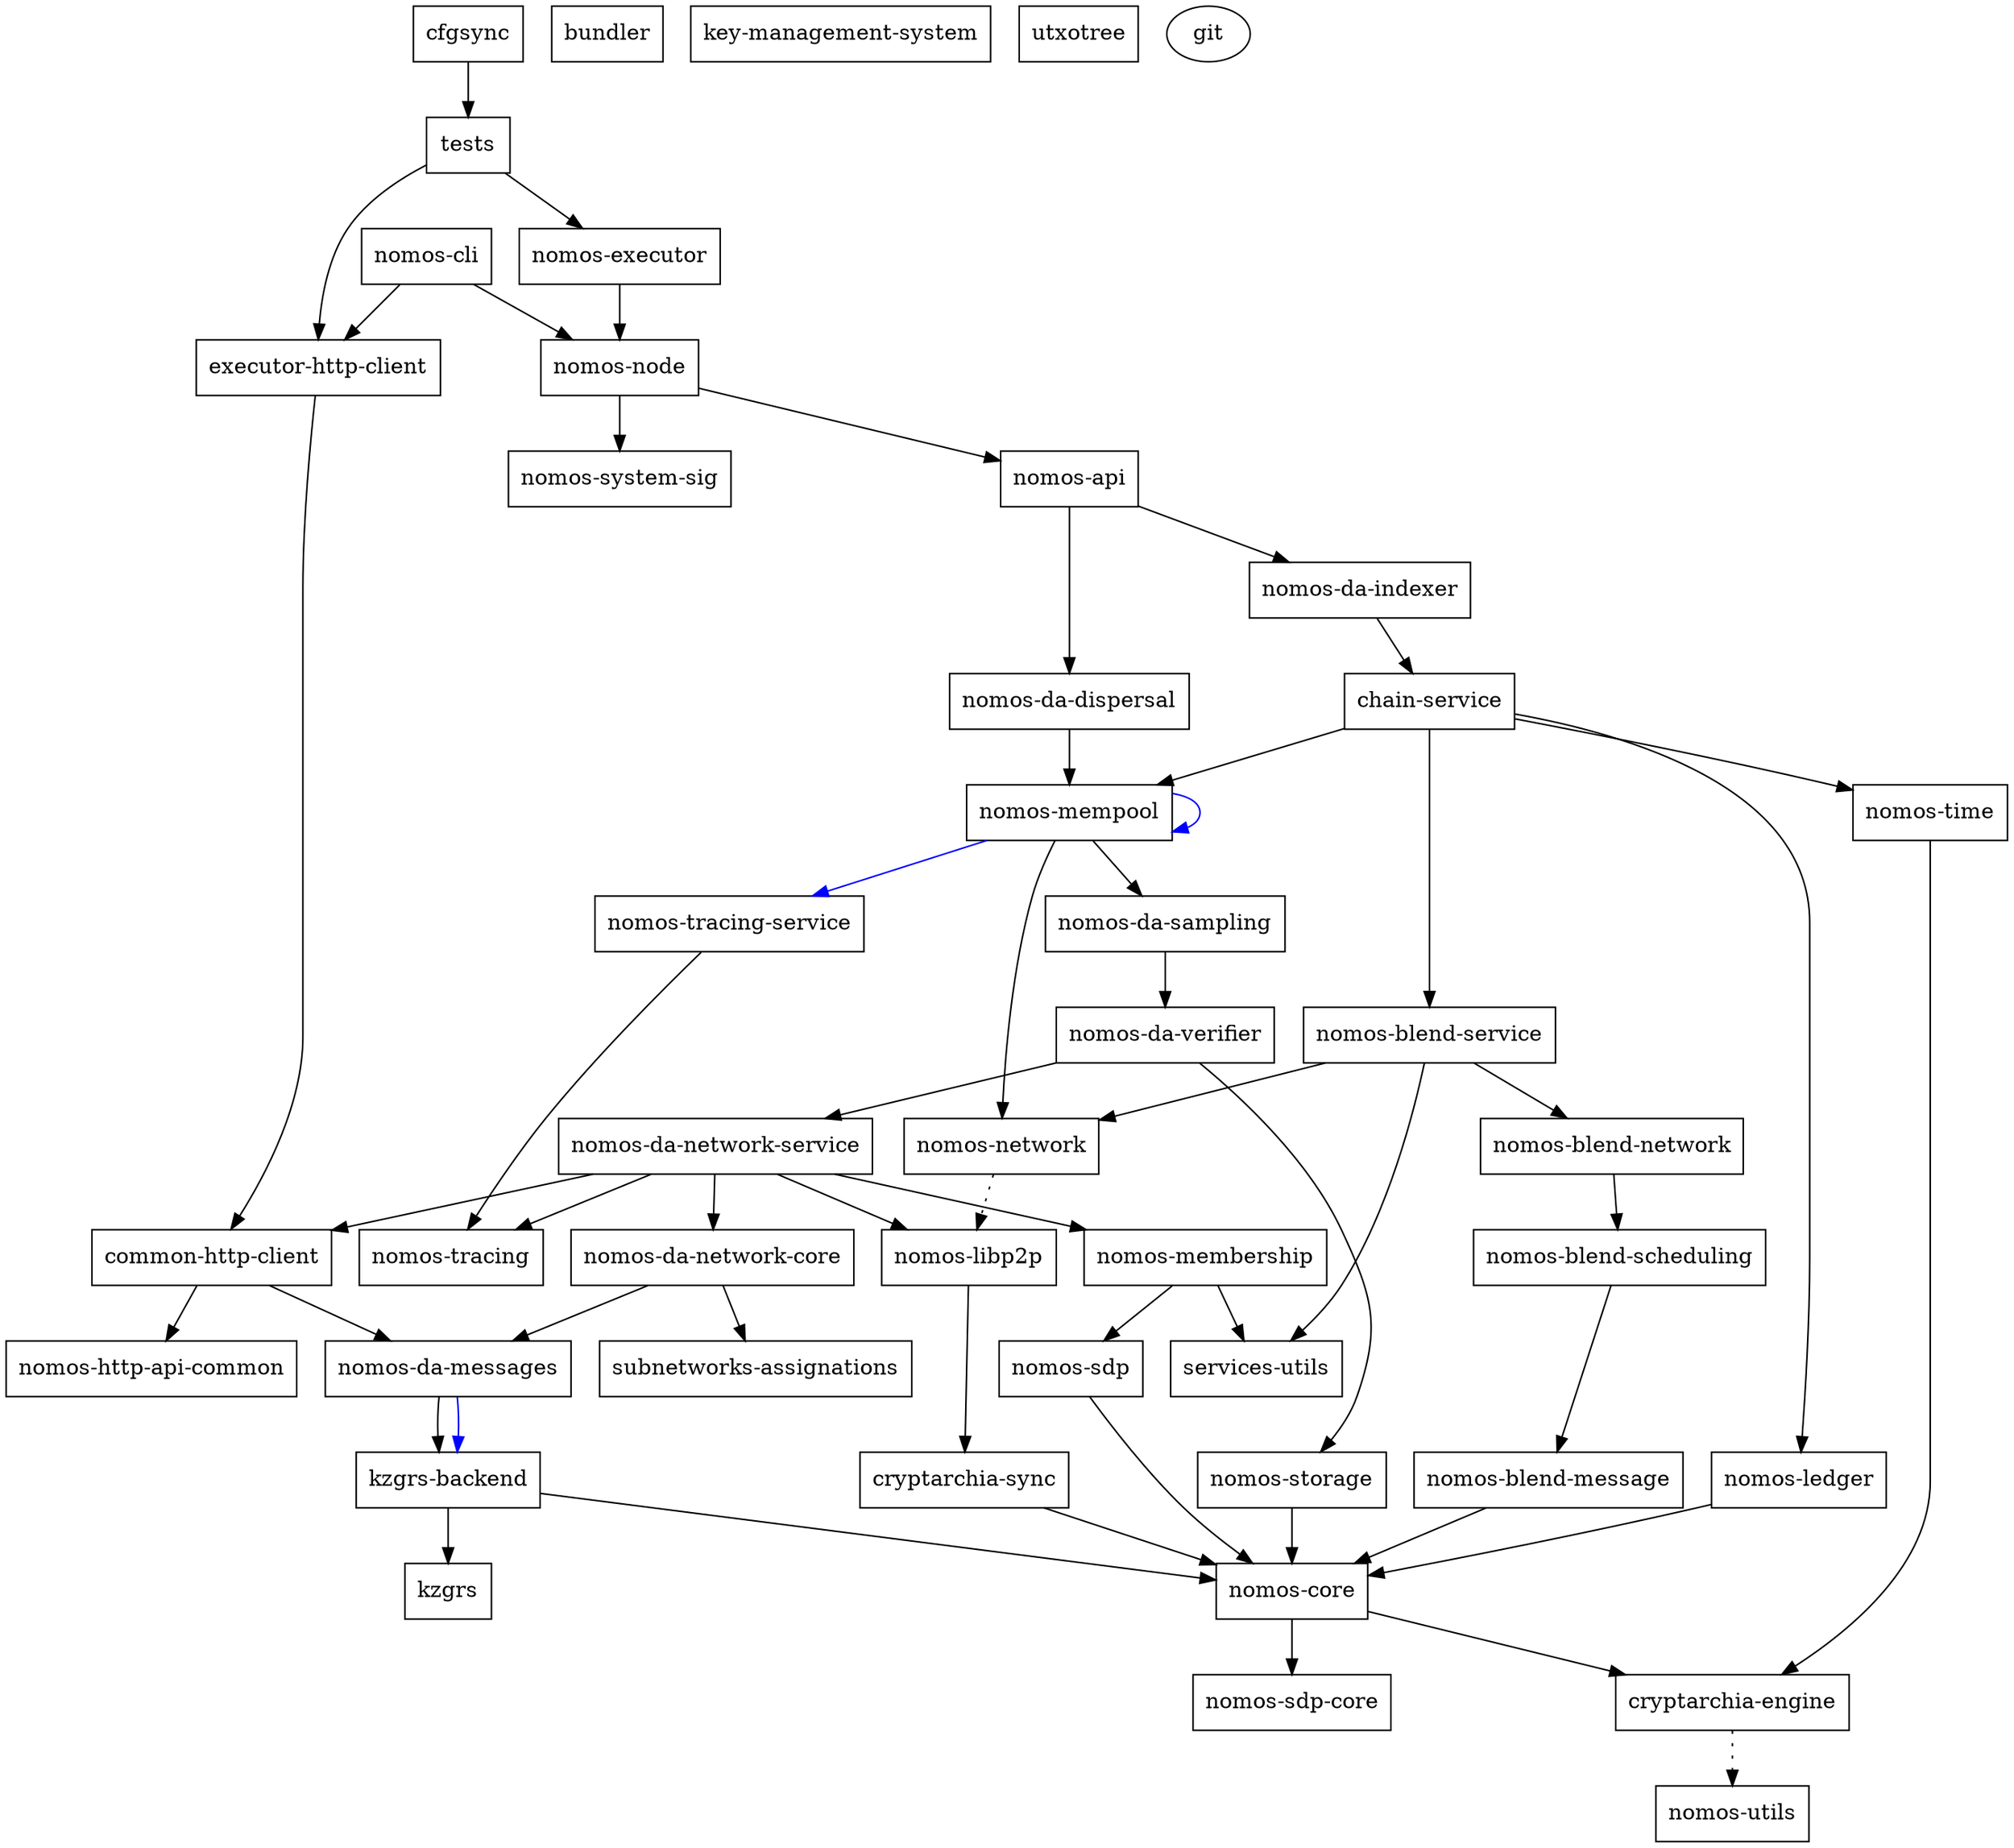 digraph {
    0 [ label = "cryptarchia-engine" shape = box]
    1 [ label = "nomos-utils" shape = box]
    2 [ label = "cryptarchia-sync" shape = box]
    3 [ label = "nomos-core" shape = box]
    4 [ label = "nomos-sdp-core" shape = box]
    5 [ label = "nomos-ledger" shape = box]
    6 [ label = "nomos-http-api-common" shape = box]
    7 [ label = "nomos-executor" shape = box]
    8 [ label = "kzgrs-backend" shape = box]
    9 [ label = "kzgrs" shape = box]
    10 [ label = "nomos-api" shape = box]
    11 [ label = "chain-service" shape = box]
    12 [ label = "nomos-blend-service" shape = box]
    13 [ label = "nomos-blend-message" shape = box]
    14 [ label = "nomos-blend-network" shape = box]
    15 [ label = "nomos-blend-scheduling" shape = box]
    16 [ label = "nomos-libp2p" shape = box]
    17 [ label = "nomos-network" shape = box]
    18 [ label = "services-utils" shape = box]
    19 [ label = "nomos-da-sampling" shape = box]
    20 [ label = "nomos-da-network-core" shape = box]
    21 [ label = "nomos-da-messages" shape = box]
    22 [ label = "subnetworks-assignations" shape = box]
    23 [ label = "nomos-da-network-service" shape = box]
    24 [ label = "common-http-client" shape = box]
    25 [ label = "nomos-membership" shape = box]
    26 [ label = "nomos-sdp" shape = box]
    27 [ label = "nomos-tracing" shape = box]
    28 [ label = "nomos-da-verifier" shape = box]
    29 [ label = "nomos-storage" shape = box]
    30 [ label = "nomos-mempool" shape = box]
    31 [ label = "nomos-tracing-service" shape = box]
    32 [ label = "nomos-time" shape = box]
    33 [ label = "nomos-da-dispersal" shape = box]
    34 [ label = "nomos-da-indexer" shape = box]
    35 [ label = "nomos-node" shape = box]
    36 [ label = "nomos-system-sig" shape = box]
    37 [ label = "executor-http-client" shape = box]
    38 [ label = "bundler" shape = box]
    39 [ label = "nomos-cli" shape = box]
    40 [ label = "key-management-system" shape = box]
    41 [ label = "cfgsync" shape = box]
    42 [ label = "tests" shape = box]
    43 [ label = "utxotree" shape = box]
git    0 -> 1 [ style = dotted]
    2 -> 3 [ ]
    3 -> 0 [ ]
    3 -> 4 [ ]
    5 -> 3 [ ]
    7 -> 35 [ ]
    8 -> 9 [ ]
    8 -> 3 [ ]
    10 -> 33 [ ]
    10 -> 34 [ ]
    11 -> 12 [ ]
    11 -> 5 [ ]
    11 -> 30 [ ]
    11 -> 32 [ ]
    12 -> 14 [ ]
    12 -> 17 [ ]
    12 -> 18 [ ]
    13 -> 3 [ ]
    14 -> 15 [ ]
    15 -> 13 [ ]
    16 -> 2 [ ]
    17 -> 16 [ style = dotted]
    19 -> 28 [ ]
    20 -> 21 [ ]
    20 -> 22 [ ]
    21 -> 8 [ ]
    21 -> 8 [ color = blue]
    23 -> 24 [ ]
    23 -> 20 [ ]
    23 -> 16 [ ]
    23 -> 25 [ ]
    23 -> 27 [ ]
    24 -> 21 [ ]
    24 -> 6 [ ]
    25 -> 26 [ ]
    25 -> 18 [ ]
    26 -> 3 [ ]
    28 -> 23 [ ]
    28 -> 29 [ ]
    29 -> 3 [ ]
    30 -> 19 [ ]
    30 -> 30 [ color = blue]
    30 -> 17 [ ]
    30 -> 31 [ color = blue]
    31 -> 27 [ ]
    32 -> 0 [ ]
    33 -> 30 [ ]
    34 -> 11 [ ]
    35 -> 10 [ ]
    35 -> 36 [ ]
    37 -> 24 [ ]
    39 -> 37 [ ]
    39 -> 35 [ ]
    41 -> 42 [ ]
    42 -> 37 [ ]
    42 -> 7 [ ]
}

